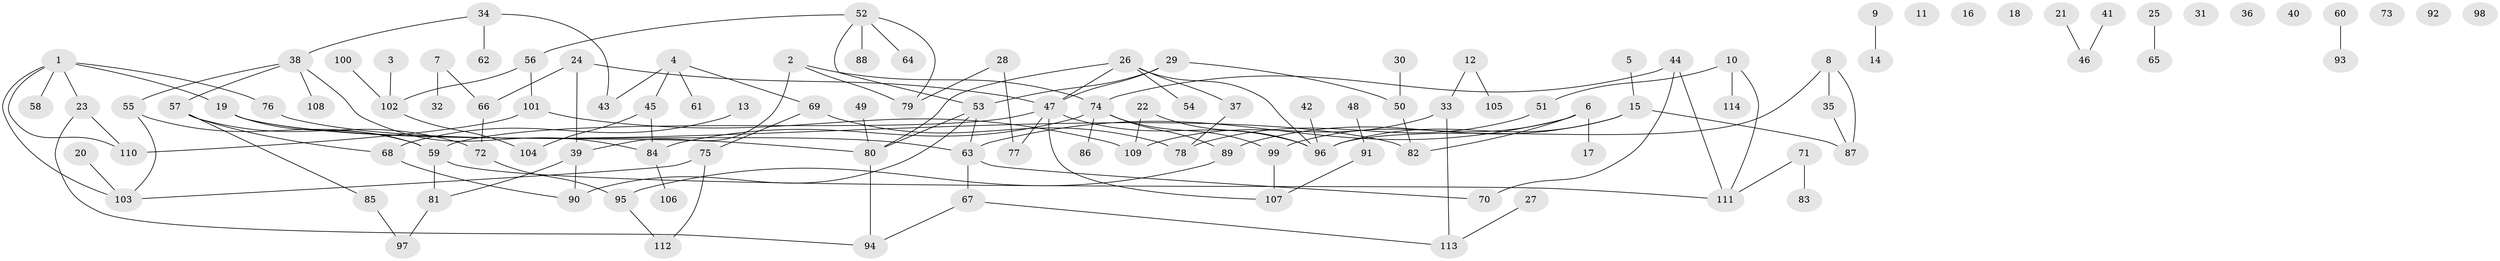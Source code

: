 // coarse degree distribution, {6: 0.04878048780487805, 3: 0.13414634146341464, 1: 0.34146341463414637, 4: 0.10975609756097561, 5: 0.06097560975609756, 2: 0.13414634146341464, 0: 0.12195121951219512, 8: 0.012195121951219513, 10: 0.012195121951219513, 7: 0.024390243902439025}
// Generated by graph-tools (version 1.1) at 2025/23/03/03/25 07:23:27]
// undirected, 114 vertices, 135 edges
graph export_dot {
graph [start="1"]
  node [color=gray90,style=filled];
  1;
  2;
  3;
  4;
  5;
  6;
  7;
  8;
  9;
  10;
  11;
  12;
  13;
  14;
  15;
  16;
  17;
  18;
  19;
  20;
  21;
  22;
  23;
  24;
  25;
  26;
  27;
  28;
  29;
  30;
  31;
  32;
  33;
  34;
  35;
  36;
  37;
  38;
  39;
  40;
  41;
  42;
  43;
  44;
  45;
  46;
  47;
  48;
  49;
  50;
  51;
  52;
  53;
  54;
  55;
  56;
  57;
  58;
  59;
  60;
  61;
  62;
  63;
  64;
  65;
  66;
  67;
  68;
  69;
  70;
  71;
  72;
  73;
  74;
  75;
  76;
  77;
  78;
  79;
  80;
  81;
  82;
  83;
  84;
  85;
  86;
  87;
  88;
  89;
  90;
  91;
  92;
  93;
  94;
  95;
  96;
  97;
  98;
  99;
  100;
  101;
  102;
  103;
  104;
  105;
  106;
  107;
  108;
  109;
  110;
  111;
  112;
  113;
  114;
  1 -- 19;
  1 -- 23;
  1 -- 58;
  1 -- 76;
  1 -- 103;
  1 -- 110;
  2 -- 39;
  2 -- 74;
  2 -- 79;
  3 -- 102;
  4 -- 43;
  4 -- 45;
  4 -- 61;
  4 -- 69;
  5 -- 15;
  6 -- 17;
  6 -- 63;
  6 -- 82;
  6 -- 99;
  7 -- 32;
  7 -- 66;
  8 -- 35;
  8 -- 87;
  8 -- 96;
  9 -- 14;
  10 -- 51;
  10 -- 111;
  10 -- 114;
  12 -- 33;
  12 -- 105;
  13 -- 68;
  15 -- 87;
  15 -- 89;
  15 -- 96;
  19 -- 59;
  19 -- 63;
  19 -- 80;
  20 -- 103;
  21 -- 46;
  22 -- 96;
  22 -- 109;
  23 -- 94;
  23 -- 110;
  24 -- 39;
  24 -- 47;
  24 -- 66;
  25 -- 65;
  26 -- 37;
  26 -- 47;
  26 -- 54;
  26 -- 80;
  26 -- 96;
  27 -- 113;
  28 -- 77;
  28 -- 79;
  29 -- 47;
  29 -- 50;
  29 -- 53;
  30 -- 50;
  33 -- 109;
  33 -- 113;
  34 -- 38;
  34 -- 43;
  34 -- 62;
  35 -- 87;
  37 -- 78;
  38 -- 55;
  38 -- 57;
  38 -- 84;
  38 -- 108;
  39 -- 81;
  39 -- 90;
  41 -- 46;
  42 -- 96;
  44 -- 70;
  44 -- 74;
  44 -- 111;
  45 -- 84;
  45 -- 104;
  47 -- 59;
  47 -- 77;
  47 -- 96;
  47 -- 107;
  48 -- 91;
  49 -- 80;
  50 -- 82;
  51 -- 78;
  52 -- 53;
  52 -- 56;
  52 -- 64;
  52 -- 79;
  52 -- 88;
  53 -- 63;
  53 -- 80;
  53 -- 90;
  55 -- 59;
  55 -- 103;
  56 -- 101;
  56 -- 102;
  57 -- 68;
  57 -- 72;
  57 -- 85;
  59 -- 81;
  59 -- 111;
  60 -- 93;
  63 -- 67;
  63 -- 70;
  66 -- 72;
  67 -- 94;
  67 -- 113;
  68 -- 90;
  69 -- 75;
  69 -- 78;
  71 -- 83;
  71 -- 111;
  72 -- 95;
  74 -- 84;
  74 -- 86;
  74 -- 89;
  74 -- 99;
  75 -- 103;
  75 -- 112;
  76 -- 82;
  80 -- 94;
  81 -- 97;
  84 -- 106;
  85 -- 97;
  89 -- 95;
  91 -- 107;
  95 -- 112;
  99 -- 107;
  100 -- 102;
  101 -- 109;
  101 -- 110;
  102 -- 104;
}
